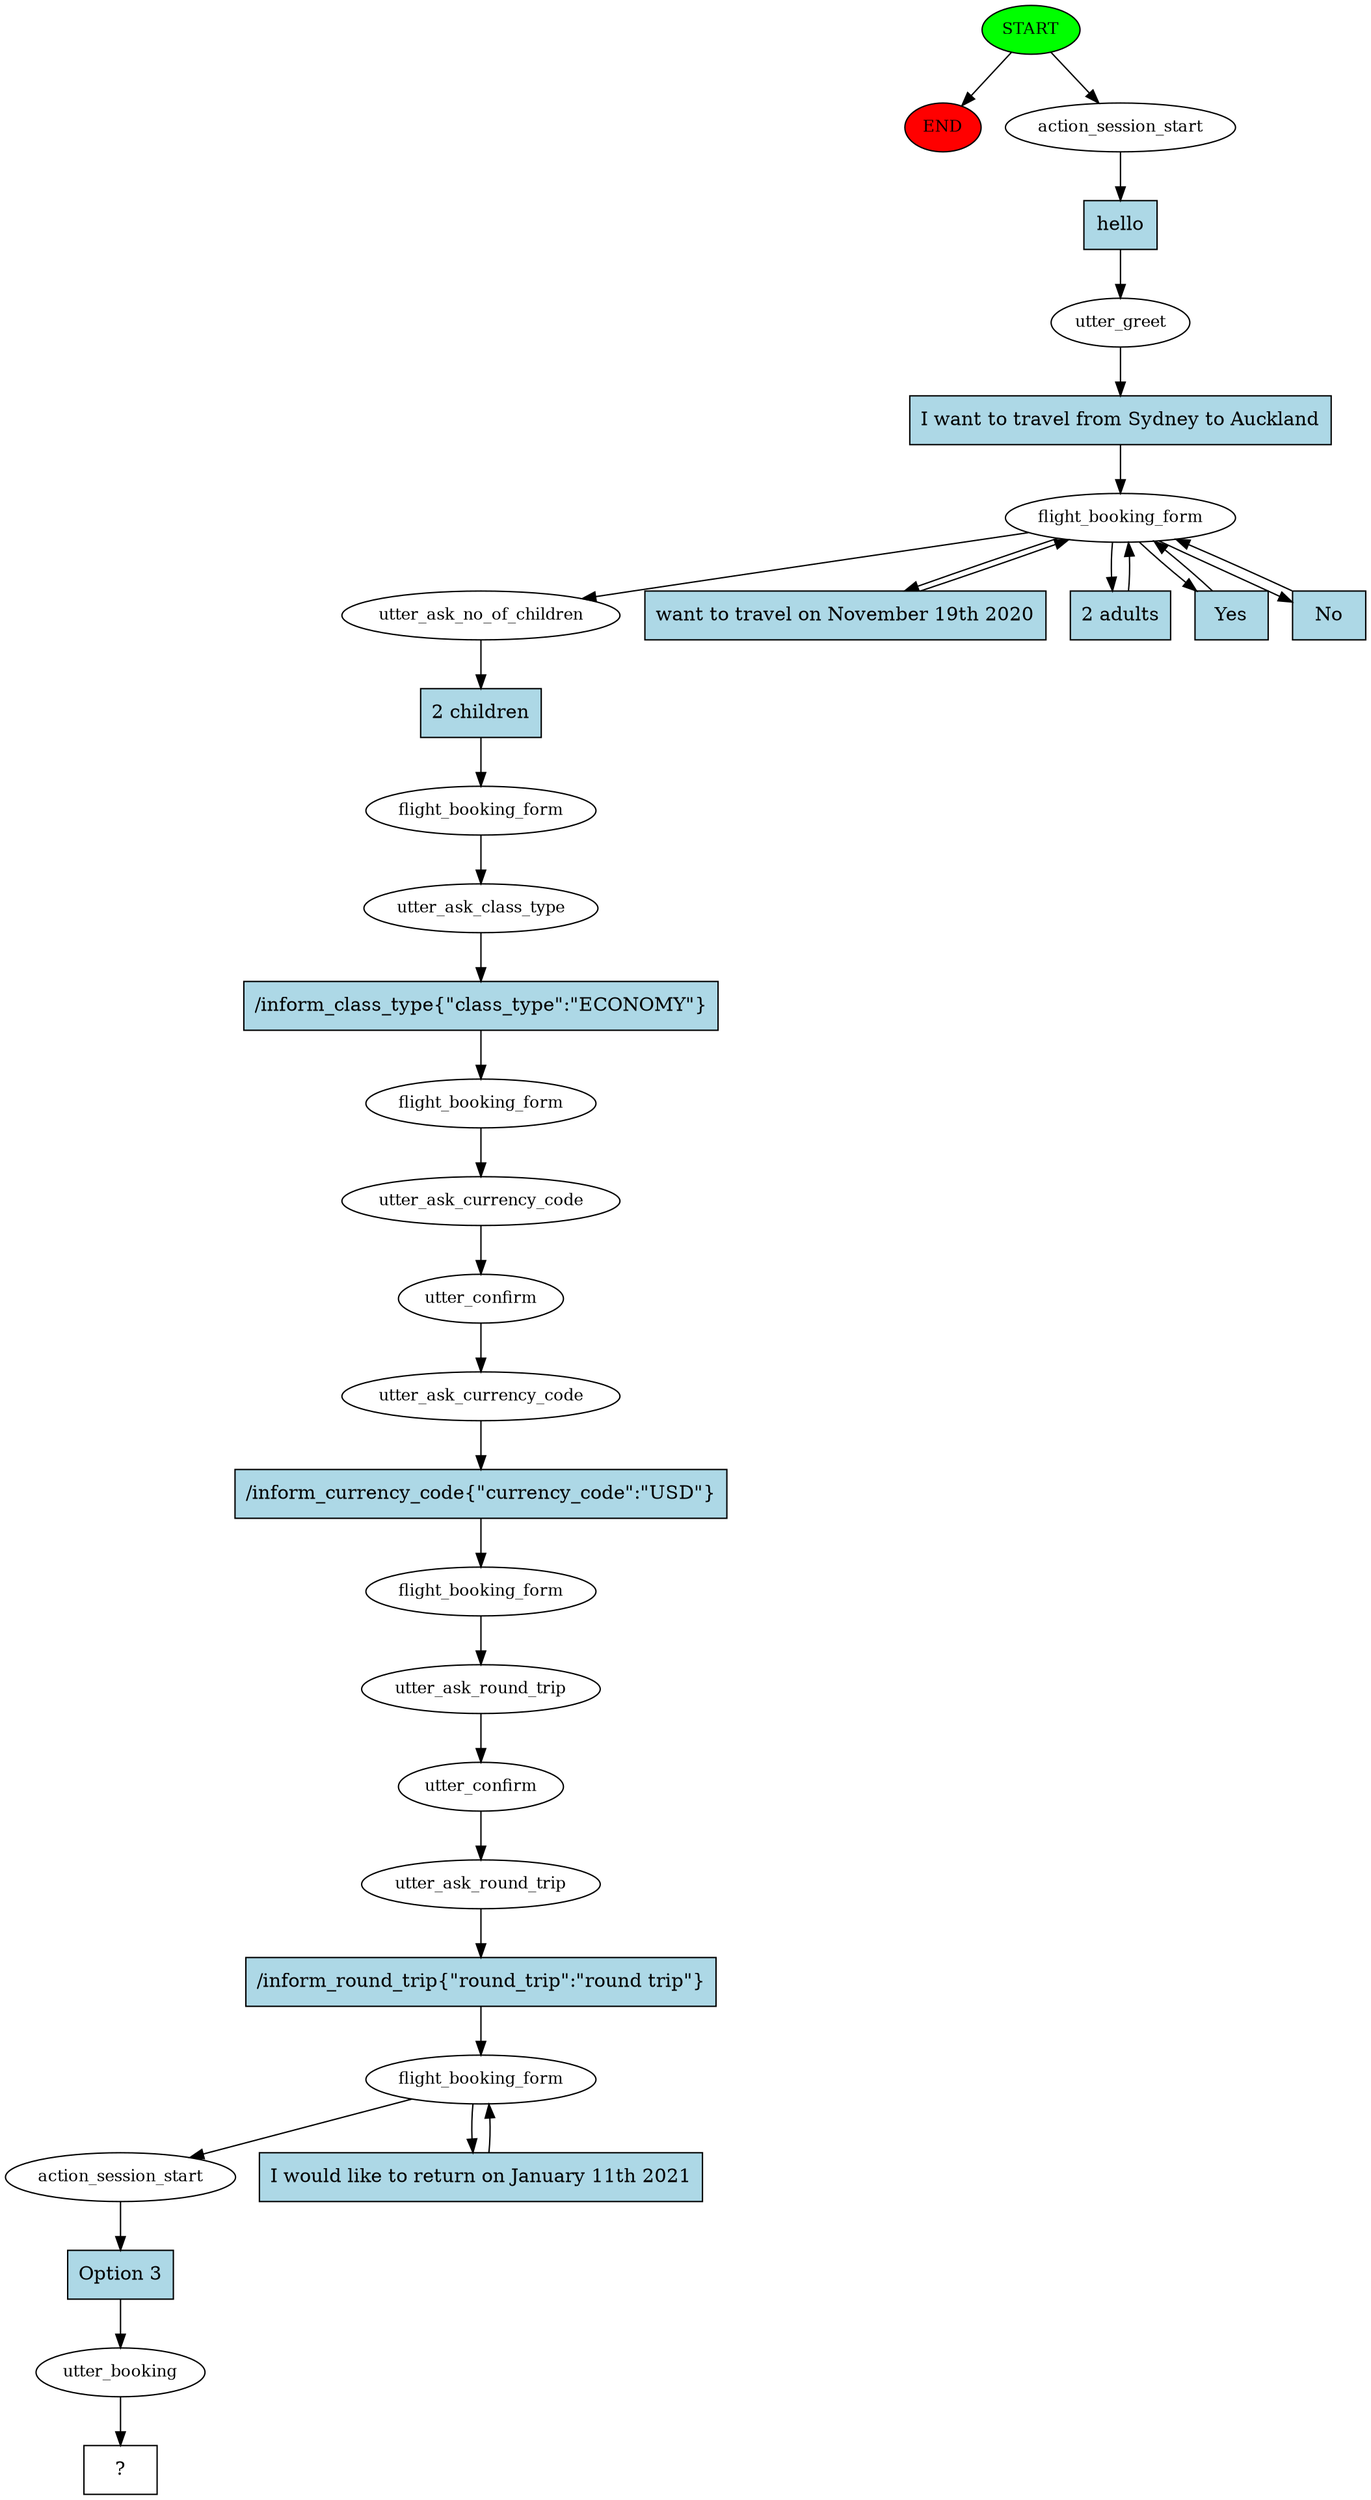 digraph  {
0 [class="start active", fillcolor=green, fontsize=12, label=START, style=filled];
"-1" [class=end, fillcolor=red, fontsize=12, label=END, style=filled];
1 [class=active, fontsize=12, label=action_session_start];
2 [class=active, fontsize=12, label=utter_greet];
3 [class=active, fontsize=12, label=flight_booking_form];
9 [class=active, fontsize=12, label=utter_ask_no_of_children];
10 [class=active, fontsize=12, label=flight_booking_form];
11 [class=active, fontsize=12, label=utter_ask_class_type];
12 [class=active, fontsize=12, label=flight_booking_form];
13 [class=active, fontsize=12, label=utter_ask_currency_code];
14 [class=active, fontsize=12, label=utter_confirm];
15 [class=active, fontsize=12, label=utter_ask_currency_code];
16 [class=active, fontsize=12, label=flight_booking_form];
17 [class=active, fontsize=12, label=utter_ask_round_trip];
18 [class=active, fontsize=12, label=utter_confirm];
19 [class=active, fontsize=12, label=utter_ask_round_trip];
20 [class=active, fontsize=12, label=flight_booking_form];
23 [class=active, fontsize=12, label=action_session_start];
24 [class=active, fontsize=12, label=utter_booking];
25 [class="intent dashed active", label="  ?  ", shape=rect];
26 [class="intent active", fillcolor=lightblue, label=hello, shape=rect, style=filled];
27 [class="intent active", fillcolor=lightblue, label="I want to travel from Sydney to Auckland", shape=rect, style=filled];
28 [class="intent active", fillcolor=lightblue, label="want to travel on November 19th 2020", shape=rect, style=filled];
29 [class="intent active", fillcolor=lightblue, label="2 adults", shape=rect, style=filled];
30 [class="intent active", fillcolor=lightblue, label=Yes, shape=rect, style=filled];
31 [class="intent active", fillcolor=lightblue, label=No, shape=rect, style=filled];
32 [class="intent active", fillcolor=lightblue, label="2 children", shape=rect, style=filled];
33 [class="intent active", fillcolor=lightblue, label="/inform_class_type{\"class_type\":\"ECONOMY\"}", shape=rect, style=filled];
34 [class="intent active", fillcolor=lightblue, label="/inform_currency_code{\"currency_code\":\"USD\"}", shape=rect, style=filled];
35 [class="intent active", fillcolor=lightblue, label="/inform_round_trip{\"round_trip\":\"round trip\"}", shape=rect, style=filled];
36 [class="intent active", fillcolor=lightblue, label="I would like to return on January 11th 2021", shape=rect, style=filled];
37 [class="intent active", fillcolor=lightblue, label="Option 3", shape=rect, style=filled];
0 -> "-1"  [class="", key=NONE, label=""];
0 -> 1  [class=active, key=NONE, label=""];
1 -> 26  [class=active, key=0];
2 -> 27  [class=active, key=0];
3 -> 9  [class=active, key=NONE, label=""];
3 -> 28  [class=active, key=0];
3 -> 29  [class=active, key=0];
3 -> 30  [class=active, key=0];
3 -> 31  [class=active, key=0];
9 -> 32  [class=active, key=0];
10 -> 11  [class=active, key=NONE, label=""];
11 -> 33  [class=active, key=0];
12 -> 13  [class=active, key=NONE, label=""];
13 -> 14  [class=active, key=NONE, label=""];
14 -> 15  [class=active, key=NONE, label=""];
15 -> 34  [class=active, key=0];
16 -> 17  [class=active, key=NONE, label=""];
17 -> 18  [class=active, key=NONE, label=""];
18 -> 19  [class=active, key=NONE, label=""];
19 -> 35  [class=active, key=0];
20 -> 23  [class=active, key=NONE, label=""];
20 -> 36  [class=active, key=0];
23 -> 37  [class=active, key=0];
24 -> 25  [class=active, key=NONE, label=""];
26 -> 2  [class=active, key=0];
27 -> 3  [class=active, key=0];
28 -> 3  [class=active, key=0];
29 -> 3  [class=active, key=0];
30 -> 3  [class=active, key=0];
31 -> 3  [class=active, key=0];
32 -> 10  [class=active, key=0];
33 -> 12  [class=active, key=0];
34 -> 16  [class=active, key=0];
35 -> 20  [class=active, key=0];
36 -> 20  [class=active, key=0];
37 -> 24  [class=active, key=0];
}
